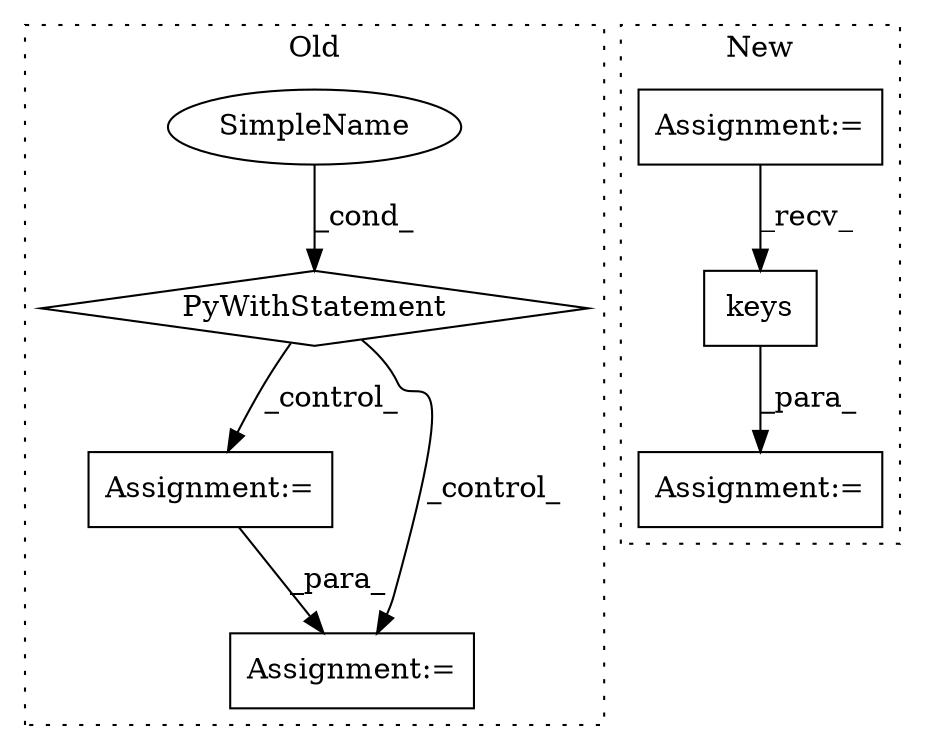 digraph G {
subgraph cluster0 {
1 [label="PyWithStatement" a="104" s="8933,8962" l="10,2" shape="diamond"];
3 [label="Assignment:=" a="7" s="8984" l="4" shape="box"];
4 [label="SimpleName" a="42" s="" l="" shape="ellipse"];
7 [label="Assignment:=" a="7" s="9065" l="2" shape="box"];
label = "Old";
style="dotted";
}
subgraph cluster1 {
2 [label="keys" a="32" s="9223" l="6" shape="box"];
5 [label="Assignment:=" a="7" s="9050" l="1" shape="box"];
6 [label="Assignment:=" a="7" s="9133,9229" l="69,2" shape="box"];
label = "New";
style="dotted";
}
1 -> 3 [label="_control_"];
1 -> 7 [label="_control_"];
2 -> 6 [label="_para_"];
3 -> 7 [label="_para_"];
4 -> 1 [label="_cond_"];
5 -> 2 [label="_recv_"];
}